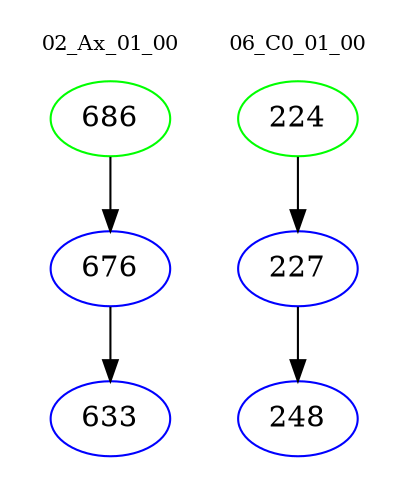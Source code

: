 digraph{
subgraph cluster_0 {
color = white
label = "02_Ax_01_00";
fontsize=10;
T0_686 [label="686", color="green"]
T0_686 -> T0_676 [color="black"]
T0_676 [label="676", color="blue"]
T0_676 -> T0_633 [color="black"]
T0_633 [label="633", color="blue"]
}
subgraph cluster_1 {
color = white
label = "06_C0_01_00";
fontsize=10;
T1_224 [label="224", color="green"]
T1_224 -> T1_227 [color="black"]
T1_227 [label="227", color="blue"]
T1_227 -> T1_248 [color="black"]
T1_248 [label="248", color="blue"]
}
}
